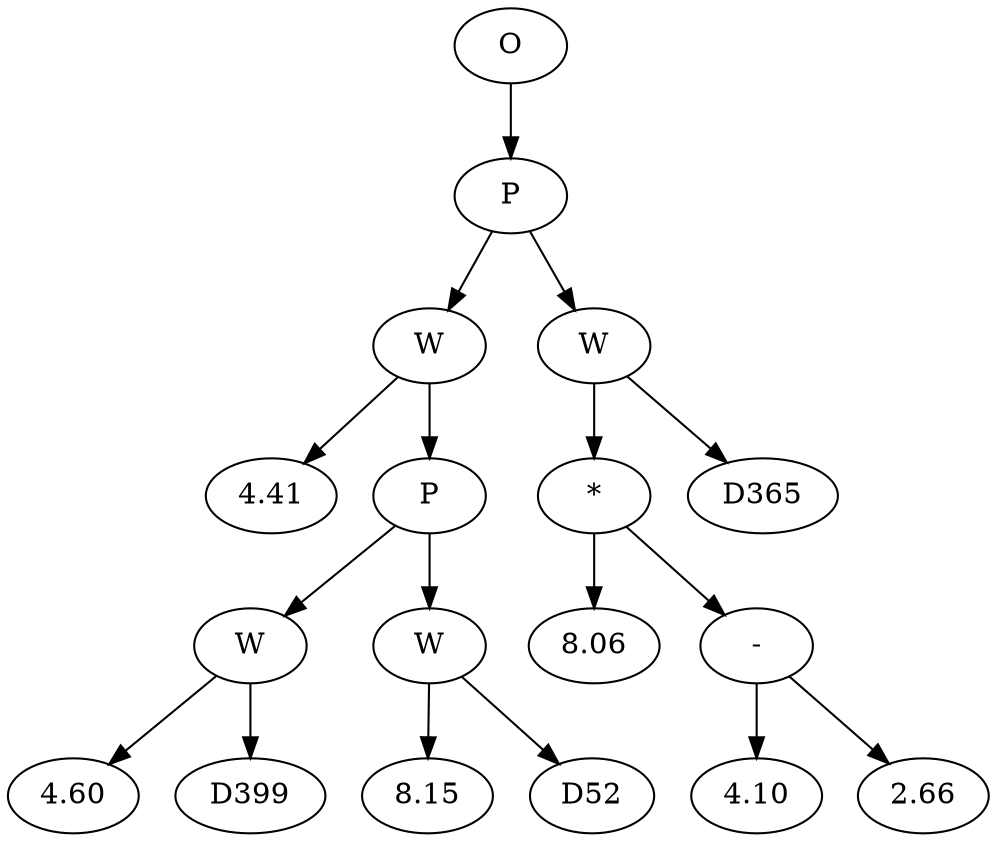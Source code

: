 // Tree
digraph {
	17289861 [label=O]
	17289862 [label=P]
	17289861 -> 17289862
	17289863 [label=W]
	17289862 -> 17289863
	17289864 [label=4.41]
	17289863 -> 17289864
	17289865 [label=P]
	17289863 -> 17289865
	17289866 [label=W]
	17289865 -> 17289866
	17289867 [label=4.60]
	17289866 -> 17289867
	17289868 [label=D399]
	17289866 -> 17289868
	17289869 [label=W]
	17289865 -> 17289869
	17289870 [label=8.15]
	17289869 -> 17289870
	17289871 [label=D52]
	17289869 -> 17289871
	17289872 [label=W]
	17289862 -> 17289872
	17289873 [label="*"]
	17289872 -> 17289873
	17289874 [label=8.06]
	17289873 -> 17289874
	17289875 [label="-"]
	17289873 -> 17289875
	17289876 [label=4.10]
	17289875 -> 17289876
	17289877 [label=2.66]
	17289875 -> 17289877
	17289878 [label=D365]
	17289872 -> 17289878
}
